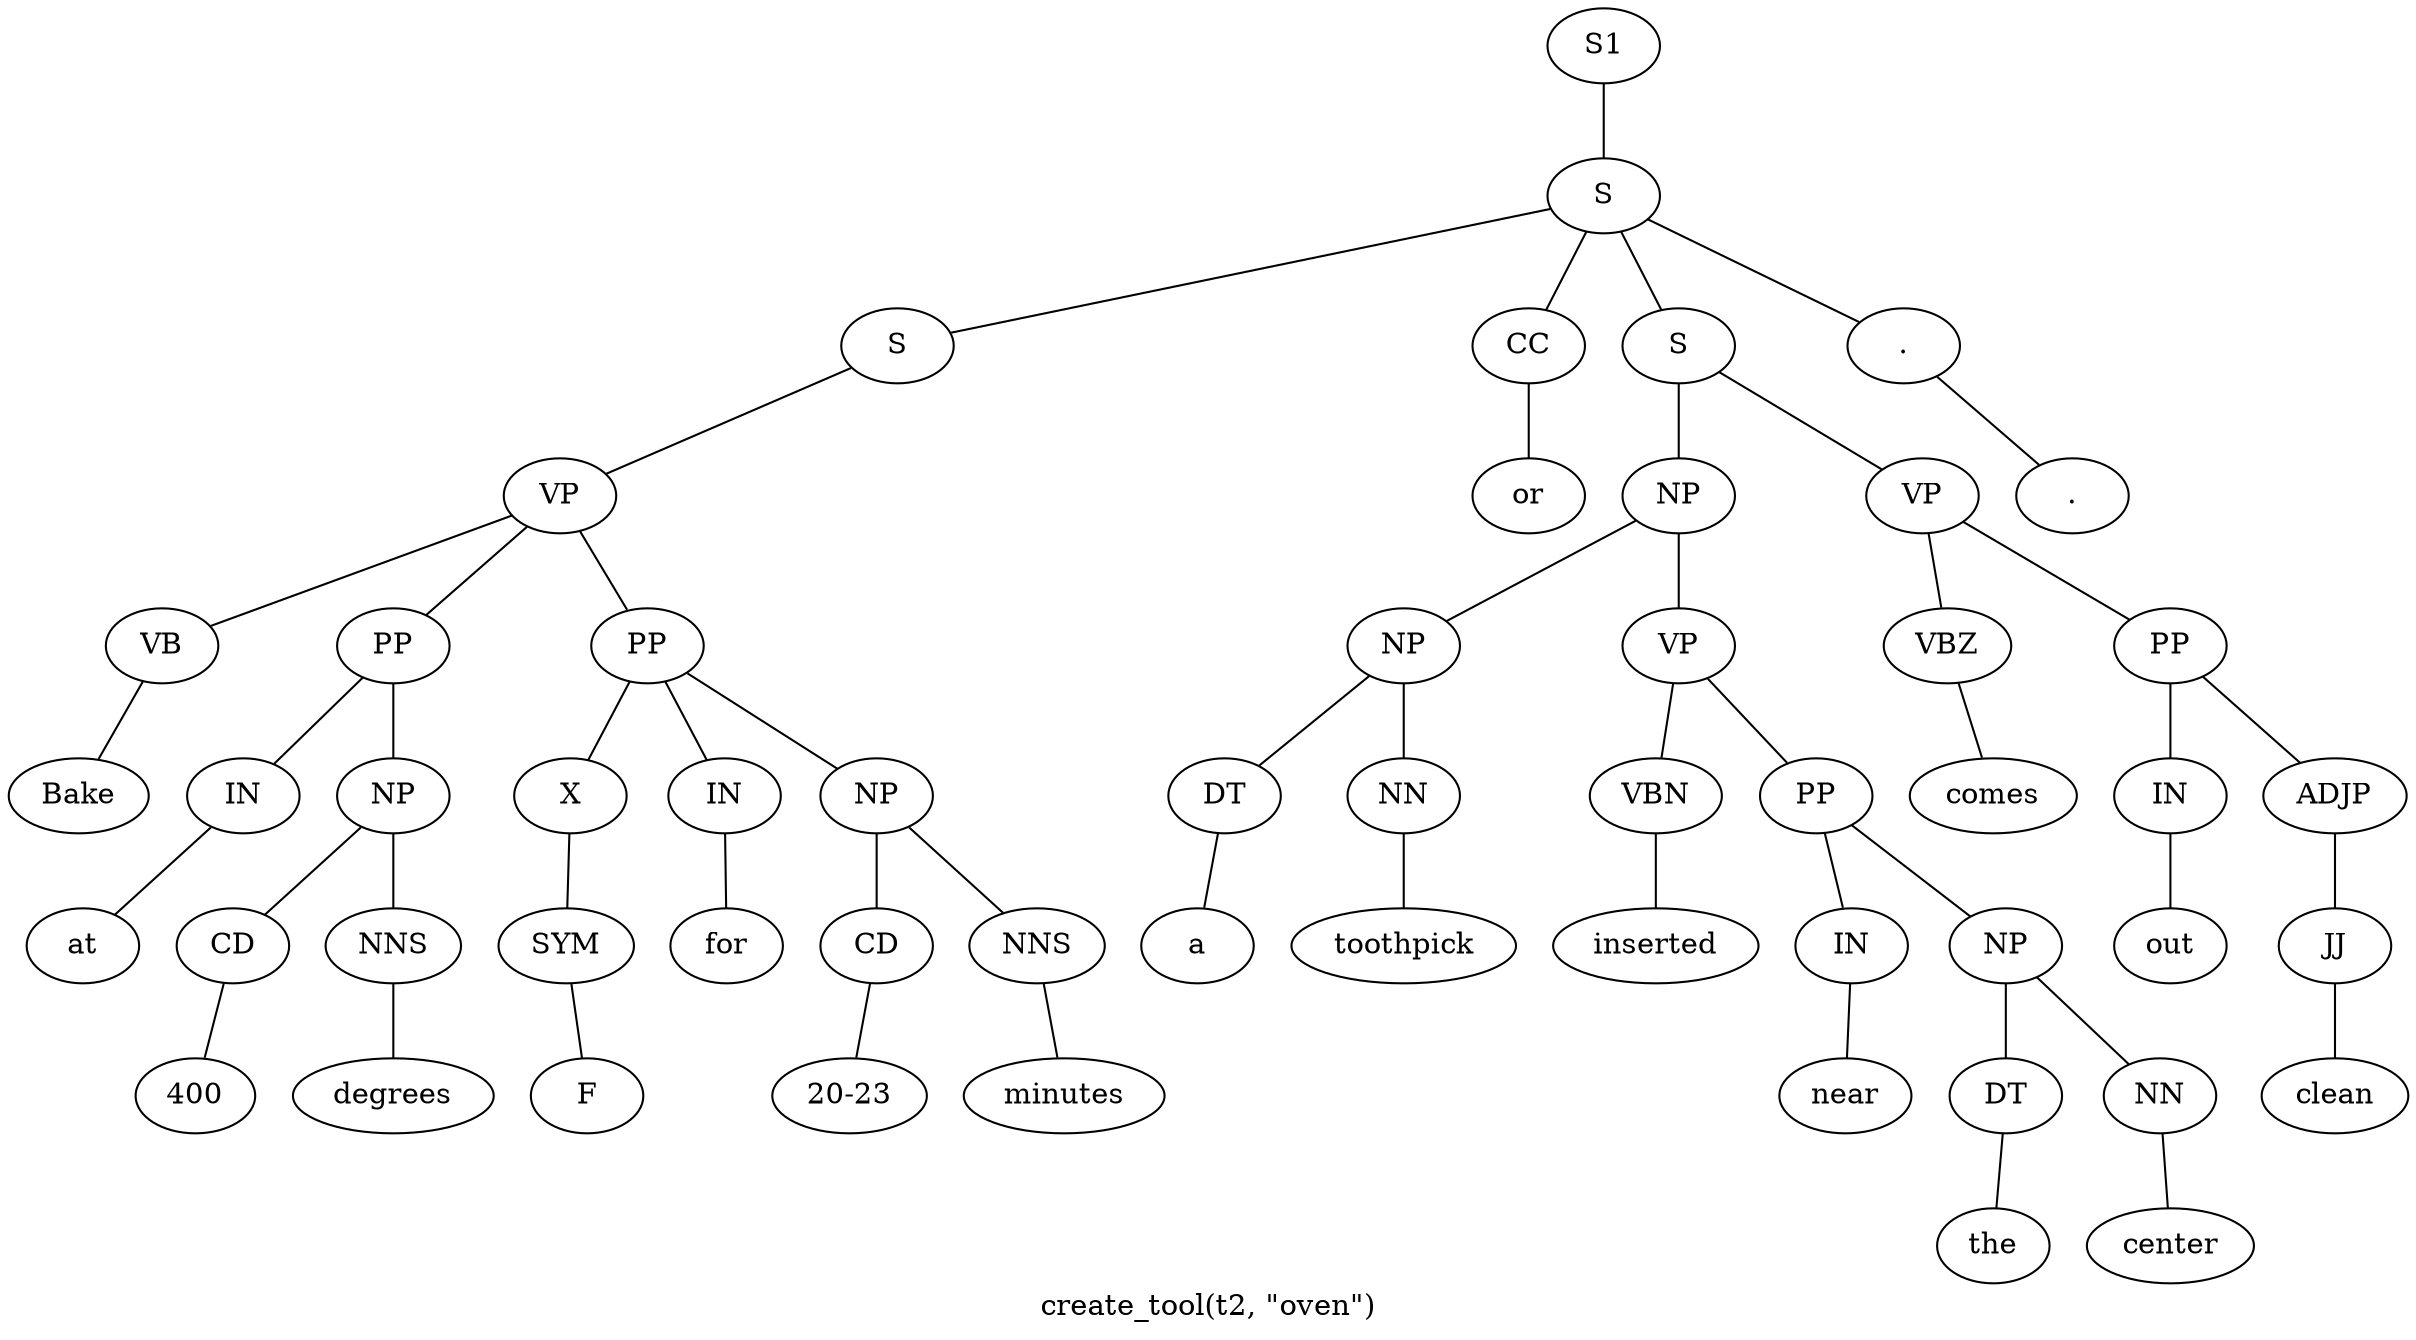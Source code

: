 graph SyntaxGraph {
	label = "create_tool(t2, \"oven\")";
	Node0 [label="S1"];
	Node1 [label="S"];
	Node2 [label="S"];
	Node3 [label="VP"];
	Node4 [label="VB"];
	Node5 [label="Bake"];
	Node6 [label="PP"];
	Node7 [label="IN"];
	Node8 [label="at"];
	Node9 [label="NP"];
	Node10 [label="CD"];
	Node11 [label="400"];
	Node12 [label="NNS"];
	Node13 [label="degrees"];
	Node14 [label="PP"];
	Node15 [label="X"];
	Node16 [label="SYM"];
	Node17 [label="F"];
	Node18 [label="IN"];
	Node19 [label="for"];
	Node20 [label="NP"];
	Node21 [label="CD"];
	Node22 [label="20-23"];
	Node23 [label="NNS"];
	Node24 [label="minutes"];
	Node25 [label="CC"];
	Node26 [label="or"];
	Node27 [label="S"];
	Node28 [label="NP"];
	Node29 [label="NP"];
	Node30 [label="DT"];
	Node31 [label="a"];
	Node32 [label="NN"];
	Node33 [label="toothpick"];
	Node34 [label="VP"];
	Node35 [label="VBN"];
	Node36 [label="inserted"];
	Node37 [label="PP"];
	Node38 [label="IN"];
	Node39 [label="near"];
	Node40 [label="NP"];
	Node41 [label="DT"];
	Node42 [label="the"];
	Node43 [label="NN"];
	Node44 [label="center"];
	Node45 [label="VP"];
	Node46 [label="VBZ"];
	Node47 [label="comes"];
	Node48 [label="PP"];
	Node49 [label="IN"];
	Node50 [label="out"];
	Node51 [label="ADJP"];
	Node52 [label="JJ"];
	Node53 [label="clean"];
	Node54 [label="."];
	Node55 [label="."];

	Node0 -- Node1;
	Node1 -- Node2;
	Node1 -- Node25;
	Node1 -- Node27;
	Node1 -- Node54;
	Node2 -- Node3;
	Node3 -- Node4;
	Node3 -- Node6;
	Node3 -- Node14;
	Node4 -- Node5;
	Node6 -- Node7;
	Node6 -- Node9;
	Node7 -- Node8;
	Node9 -- Node10;
	Node9 -- Node12;
	Node10 -- Node11;
	Node12 -- Node13;
	Node14 -- Node15;
	Node14 -- Node18;
	Node14 -- Node20;
	Node15 -- Node16;
	Node16 -- Node17;
	Node18 -- Node19;
	Node20 -- Node21;
	Node20 -- Node23;
	Node21 -- Node22;
	Node23 -- Node24;
	Node25 -- Node26;
	Node27 -- Node28;
	Node27 -- Node45;
	Node28 -- Node29;
	Node28 -- Node34;
	Node29 -- Node30;
	Node29 -- Node32;
	Node30 -- Node31;
	Node32 -- Node33;
	Node34 -- Node35;
	Node34 -- Node37;
	Node35 -- Node36;
	Node37 -- Node38;
	Node37 -- Node40;
	Node38 -- Node39;
	Node40 -- Node41;
	Node40 -- Node43;
	Node41 -- Node42;
	Node43 -- Node44;
	Node45 -- Node46;
	Node45 -- Node48;
	Node46 -- Node47;
	Node48 -- Node49;
	Node48 -- Node51;
	Node49 -- Node50;
	Node51 -- Node52;
	Node52 -- Node53;
	Node54 -- Node55;
}